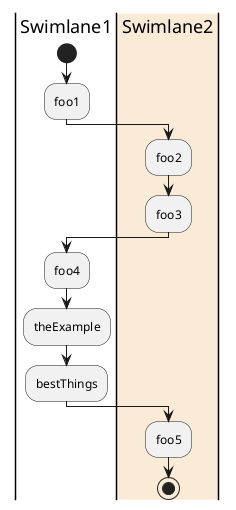 @startuml
|Swimlane1|
start
:foo1;
|#AntiqueWhite|Swimlane2|
:foo2;
:foo3;
|Swimlane1|
:foo4;
:theExample;
:bestThings;
|Swimlane2|
:foo5;
stop
@enduml
